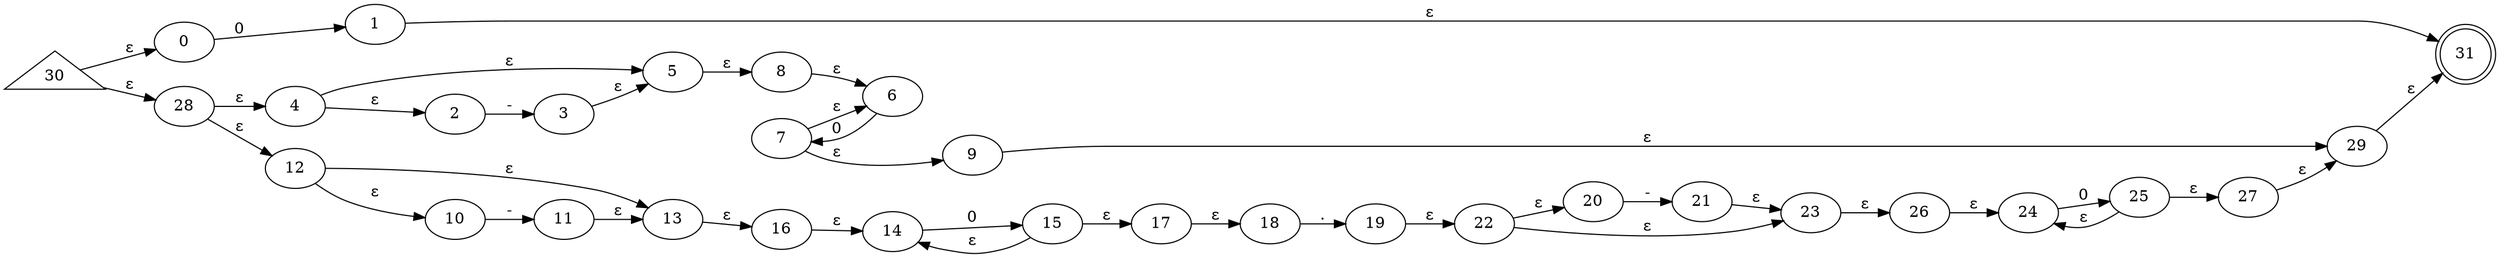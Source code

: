 digraph {
	graph [rankdir=LR]
	0
	1
	2
	3
	4
	5
	6
	7
	8
	9
	10
	11
	12
	13
	14
	15
	16
	17
	18
	19
	20
	21
	22
	23
	24
	25
	26
	27
	28
	29
	30 [shape=triangle]
	31 [shape=doublecircle]
	0 -> 1 [label=0]
	1 -> 31 [label="ε"]
	2 -> 3 [label="-"]
	3 -> 5 [label="ε"]
	4 -> 2 [label="ε"]
	4 -> 5 [label="ε"]
	5 -> 8 [label="ε"]
	6 -> 7 [label=0]
	7 -> 6 [label="ε"]
	7 -> 9 [label="ε"]
	8 -> 6 [label="ε"]
	9 -> 29 [label="ε"]
	10 -> 11 [label="-"]
	11 -> 13 [label="ε"]
	12 -> 10 [label="ε"]
	12 -> 13 [label="ε"]
	13 -> 16 [label="ε"]
	14 -> 15 [label=0]
	15 -> 14 [label="ε"]
	15 -> 17 [label="ε"]
	16 -> 14 [label="ε"]
	17 -> 18 [label="ε"]
	18 -> 19 [label="."]
	19 -> 22 [label="ε"]
	20 -> 21 [label="-"]
	21 -> 23 [label="ε"]
	22 -> 20 [label="ε"]
	22 -> 23 [label="ε"]
	23 -> 26 [label="ε"]
	24 -> 25 [label=0]
	25 -> 24 [label="ε"]
	25 -> 27 [label="ε"]
	26 -> 24 [label="ε"]
	27 -> 29 [label="ε"]
	28 -> 4 [label="ε"]
	28 -> 12 [label="ε"]
	29 -> 31 [label="ε"]
	30 -> 0 [label="ε"]
	30 -> 28 [label="ε"]
}
